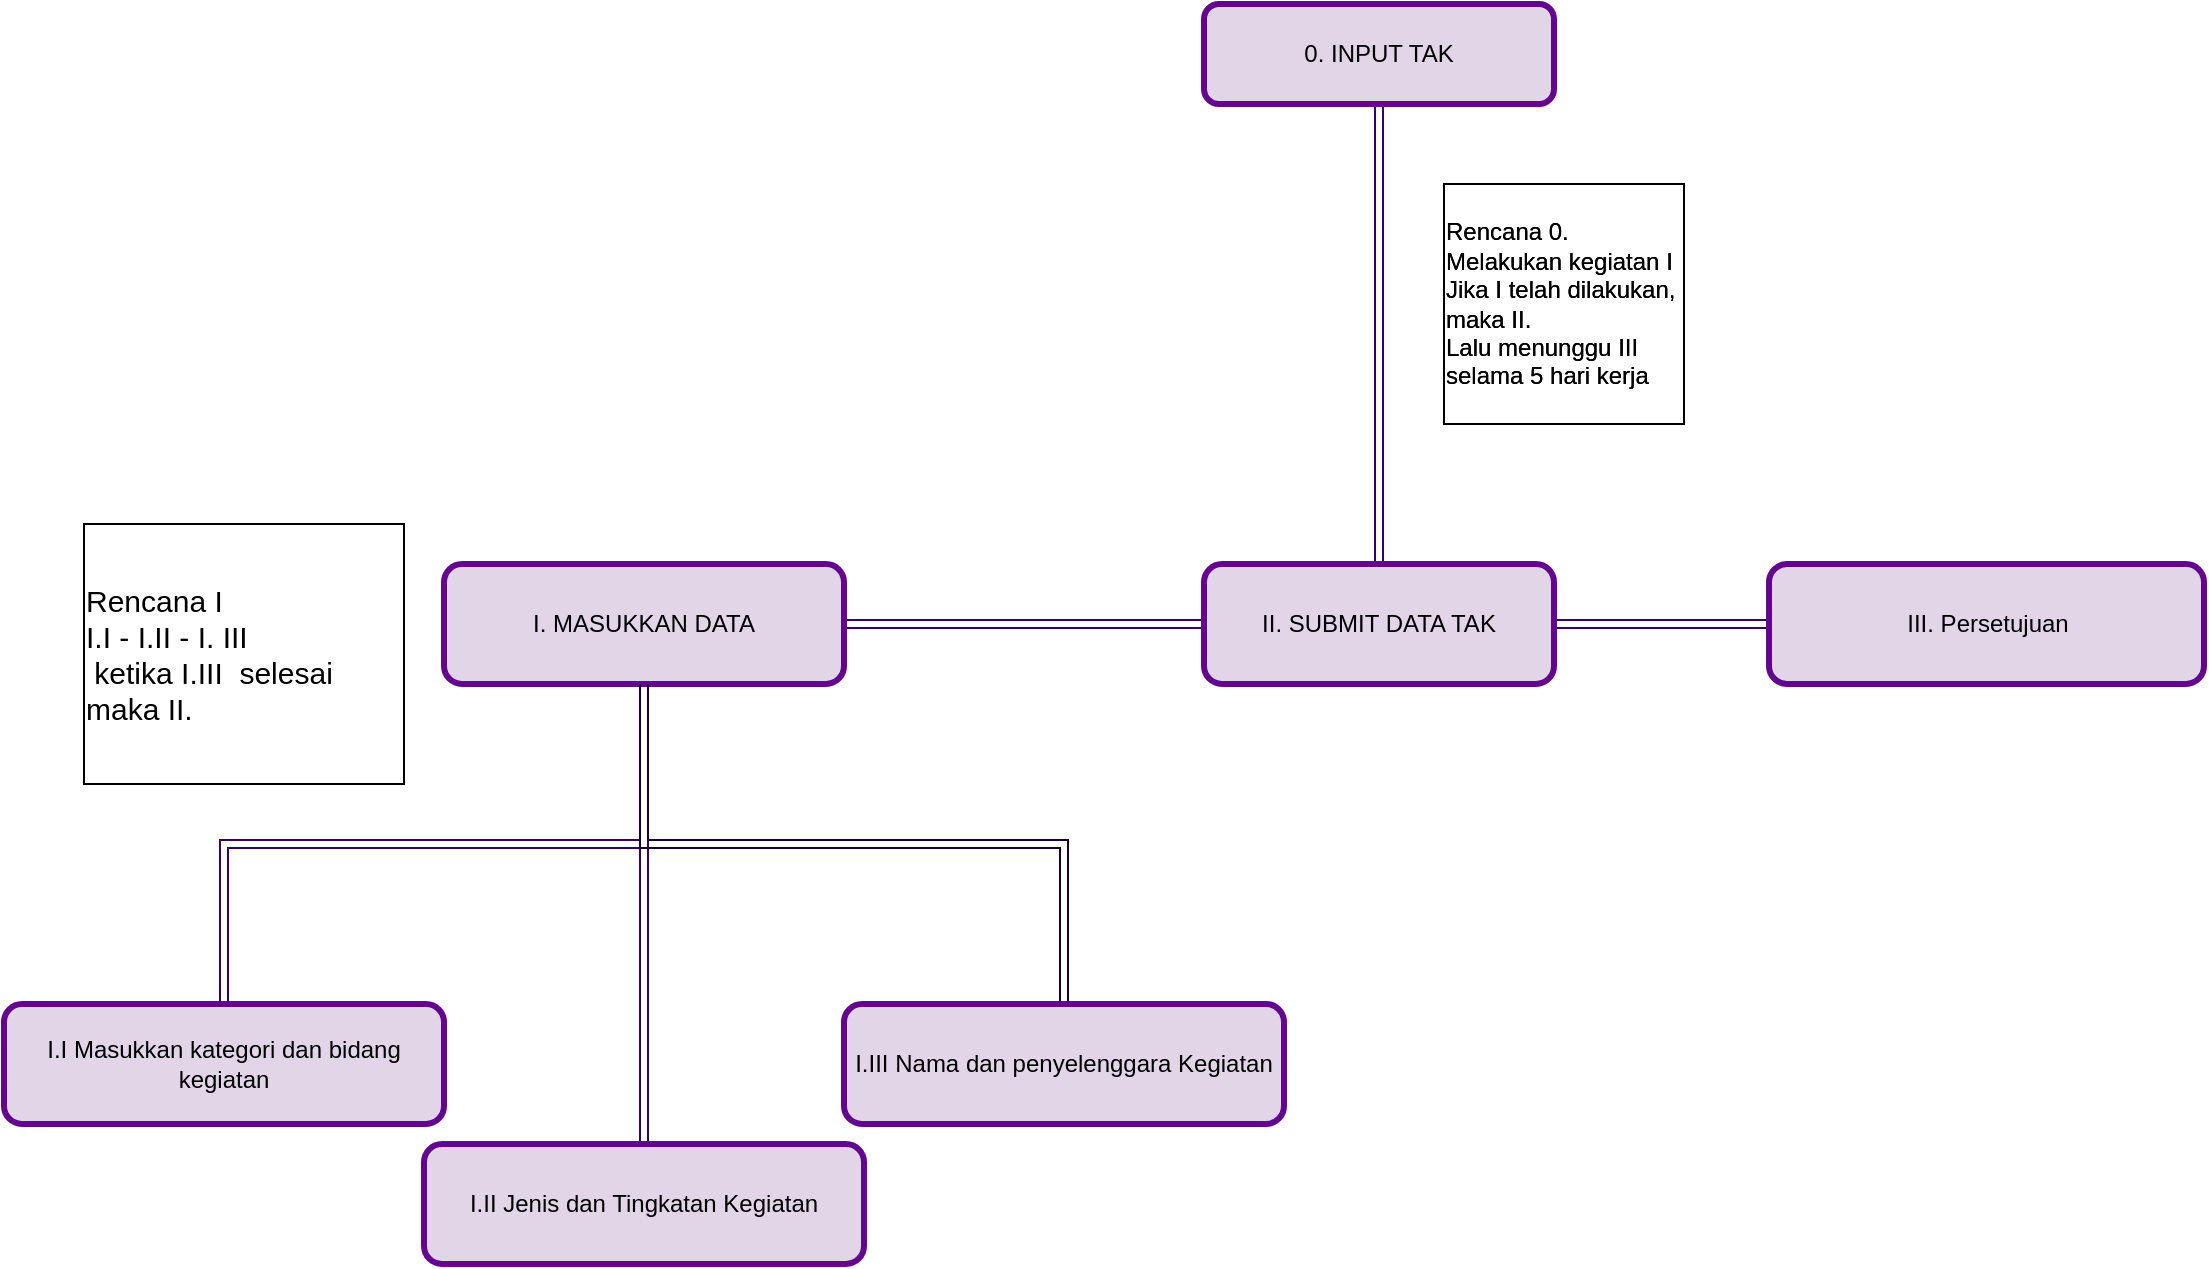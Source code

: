 <mxfile version="21.0.4" type="github">
  <diagram name="Page-1" id="Ghbkj6T9aEEwsPDaRv4Z">
    <mxGraphModel dx="1885" dy="576" grid="1" gridSize="10" guides="1" tooltips="1" connect="1" arrows="1" fold="1" page="1" pageScale="1" pageWidth="850" pageHeight="1100" math="0" shadow="0">
      <root>
        <mxCell id="0" />
        <mxCell id="1" parent="0" />
        <mxCell id="P-RUS2r6f-XINXYVBXNX-3" style="edgeStyle=orthogonalEdgeStyle;rounded=1;orthogonalLoop=1;jettySize=auto;html=1;strokeColor=#330066;entryX=0.5;entryY=0;entryDx=0;entryDy=0;shape=link;entryPerimeter=0;" edge="1" parent="1" source="P-RUS2r6f-XINXYVBXNX-2" target="P-RUS2r6f-XINXYVBXNX-4">
          <mxGeometry relative="1" as="geometry">
            <mxPoint x="518" y="360" as="targetPoint" />
          </mxGeometry>
        </mxCell>
        <mxCell id="P-RUS2r6f-XINXYVBXNX-2" value="0. INPUT TAK" style="rounded=1;whiteSpace=wrap;html=1;strokeWidth=3;fillColor=#e1d5e7;strokeColor=#63058f;" vertex="1" parent="1">
          <mxGeometry x="290" y="120" width="175" height="50" as="geometry" />
        </mxCell>
        <mxCell id="P-RUS2r6f-XINXYVBXNX-7" value="" style="edgeStyle=orthogonalEdgeStyle;rounded=0;orthogonalLoop=1;jettySize=auto;html=1;shape=link;strokeColor=#330066;" edge="1" parent="1" source="P-RUS2r6f-XINXYVBXNX-4" target="P-RUS2r6f-XINXYVBXNX-6">
          <mxGeometry relative="1" as="geometry" />
        </mxCell>
        <mxCell id="P-RUS2r6f-XINXYVBXNX-9" value="" style="edgeStyle=orthogonalEdgeStyle;rounded=0;orthogonalLoop=1;jettySize=auto;html=1;strokeColor=#330066;shape=link;" edge="1" parent="1" source="P-RUS2r6f-XINXYVBXNX-4" target="P-RUS2r6f-XINXYVBXNX-8">
          <mxGeometry relative="1" as="geometry" />
        </mxCell>
        <mxCell id="P-RUS2r6f-XINXYVBXNX-4" value="II. SUBMIT DATA TAK" style="rounded=1;whiteSpace=wrap;html=1;strokeWidth=3;fillColor=#e1d5e7;strokeColor=#63058f;" vertex="1" parent="1">
          <mxGeometry x="290" y="400" width="175" height="60" as="geometry" />
        </mxCell>
        <mxCell id="P-RUS2r6f-XINXYVBXNX-11" value="" style="edgeStyle=orthogonalEdgeStyle;rounded=0;orthogonalLoop=1;jettySize=auto;html=1;shape=link;strokeColor=#330066;" edge="1" parent="1" source="P-RUS2r6f-XINXYVBXNX-6" target="P-RUS2r6f-XINXYVBXNX-10">
          <mxGeometry relative="1" as="geometry" />
        </mxCell>
        <mxCell id="P-RUS2r6f-XINXYVBXNX-6" value="I. MASUKKAN DATA" style="whiteSpace=wrap;html=1;fillColor=#e1d5e7;strokeColor=#63058f;rounded=1;strokeWidth=3;" vertex="1" parent="1">
          <mxGeometry x="-90" y="400" width="200" height="60" as="geometry" />
        </mxCell>
        <mxCell id="P-RUS2r6f-XINXYVBXNX-8" value="III. Persetujuan" style="whiteSpace=wrap;html=1;fillColor=#e1d5e7;strokeColor=#63058f;rounded=1;strokeWidth=3;" vertex="1" parent="1">
          <mxGeometry x="572.5" y="400" width="217.5" height="60" as="geometry" />
        </mxCell>
        <mxCell id="P-RUS2r6f-XINXYVBXNX-10" value="I.I Masukkan kategori dan bidang kegiatan" style="whiteSpace=wrap;html=1;fillColor=#e1d5e7;strokeColor=#63058f;rounded=1;strokeWidth=3;" vertex="1" parent="1">
          <mxGeometry x="-310" y="620" width="220" height="60" as="geometry" />
        </mxCell>
        <mxCell id="P-RUS2r6f-XINXYVBXNX-13" style="edgeStyle=orthogonalEdgeStyle;rounded=0;orthogonalLoop=1;jettySize=auto;html=1;shape=link;strokeColor=#330066;" edge="1" parent="1" source="P-RUS2r6f-XINXYVBXNX-12">
          <mxGeometry relative="1" as="geometry">
            <mxPoint x="10" y="460" as="targetPoint" />
          </mxGeometry>
        </mxCell>
        <mxCell id="P-RUS2r6f-XINXYVBXNX-12" value="I.II Jenis dan Tingkatan Kegiatan" style="whiteSpace=wrap;html=1;fillColor=#e1d5e7;strokeColor=#63058f;rounded=1;strokeWidth=3;" vertex="1" parent="1">
          <mxGeometry x="-100" y="690" width="220" height="60" as="geometry" />
        </mxCell>
        <mxCell id="P-RUS2r6f-XINXYVBXNX-15" style="edgeStyle=orthogonalEdgeStyle;rounded=0;orthogonalLoop=1;jettySize=auto;html=1;shape=link;strokeColor=#190033;" edge="1" parent="1" source="P-RUS2r6f-XINXYVBXNX-14" target="P-RUS2r6f-XINXYVBXNX-6">
          <mxGeometry relative="1" as="geometry" />
        </mxCell>
        <mxCell id="P-RUS2r6f-XINXYVBXNX-14" value="I.III Nama dan penyelenggara Kegiatan" style="whiteSpace=wrap;html=1;fillColor=#e1d5e7;strokeColor=#63058f;rounded=1;strokeWidth=3;" vertex="1" parent="1">
          <mxGeometry x="110" y="620" width="220" height="60" as="geometry" />
        </mxCell>
        <mxCell id="P-RUS2r6f-XINXYVBXNX-16" value="&lt;div style=&quot;text-align: left;&quot;&gt;&lt;span style=&quot;background-color: initial;&quot;&gt;Rencana 0.&lt;/span&gt;&lt;/div&gt;&lt;div style=&quot;text-align: left;&quot;&gt;&lt;span style=&quot;background-color: initial;&quot;&gt;Melakukan kegiatan I&lt;/span&gt;&lt;/div&gt;&lt;div style=&quot;text-align: left;&quot;&gt;&lt;span style=&quot;background-color: initial;&quot;&gt;Jika I telah dilakukan, maka II.&amp;nbsp;&lt;/span&gt;&lt;/div&gt;&lt;div style=&quot;text-align: left;&quot;&gt;&lt;span style=&quot;background-color: initial;&quot;&gt;Lalu menunggu III selama 5 hari kerja&lt;/span&gt;&lt;/div&gt;" style="rounded=0;whiteSpace=wrap;html=1;fillColor=none;" vertex="1" parent="1">
          <mxGeometry x="410" y="210" width="120" height="120" as="geometry" />
        </mxCell>
        <mxCell id="P-RUS2r6f-XINXYVBXNX-17" value="&lt;div style=&quot;text-align: left;&quot;&gt;&lt;span style=&quot;background-color: initial;&quot;&gt;Rencana 0.&lt;/span&gt;&lt;/div&gt;&lt;div style=&quot;text-align: left;&quot;&gt;&lt;span style=&quot;background-color: initial;&quot;&gt;Melakukan kegiatan I&lt;/span&gt;&lt;/div&gt;&lt;div style=&quot;text-align: left;&quot;&gt;&lt;span style=&quot;background-color: initial;&quot;&gt;Jika I telah dilakukan, maka II.&amp;nbsp;&lt;/span&gt;&lt;/div&gt;&lt;div style=&quot;text-align: left;&quot;&gt;&lt;span style=&quot;background-color: initial;&quot;&gt;Lalu menunggu III selama 5 hari kerja&lt;/span&gt;&lt;/div&gt;" style="rounded=0;whiteSpace=wrap;html=1;fillColor=none;" vertex="1" parent="1">
          <mxGeometry x="410" y="210" width="120" height="120" as="geometry" />
        </mxCell>
        <mxCell id="P-RUS2r6f-XINXYVBXNX-18" value="&lt;div style=&quot;text-align: left; font-size: 15px;&quot;&gt;&lt;font style=&quot;font-size: 15px;&quot;&gt;Rencana I&lt;/font&gt;&lt;/div&gt;&lt;div style=&quot;text-align: left; font-size: 15px;&quot;&gt;&lt;font style=&quot;font-size: 15px;&quot;&gt;I.I - I.II - I. III&lt;/font&gt;&lt;/div&gt;&lt;div style=&quot;text-align: left; font-size: 15px;&quot;&gt;&lt;font style=&quot;font-size: 15px;&quot;&gt;&lt;span style=&quot;white-space: pre;&quot;&gt;	&lt;/span&gt;ketika I.III &lt;span style=&quot;white-space: pre;&quot;&gt;	&lt;/span&gt;selesai maka II.&lt;/font&gt;&lt;br&gt;&lt;/div&gt;" style="rounded=0;whiteSpace=wrap;html=1;fillColor=none;" vertex="1" parent="1">
          <mxGeometry x="-270" y="380" width="160" height="130" as="geometry" />
        </mxCell>
      </root>
    </mxGraphModel>
  </diagram>
</mxfile>
